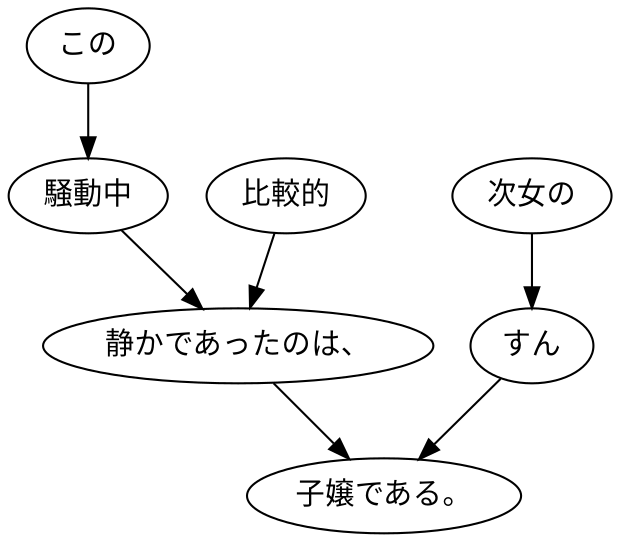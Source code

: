 digraph graph6474 {
	node0 [label="この"];
	node1 [label="騒動中"];
	node2 [label="比較的"];
	node3 [label="静かであったのは、"];
	node4 [label="次女の"];
	node5 [label="すん"];
	node6 [label="子嬢である。"];
	node0 -> node1;
	node1 -> node3;
	node2 -> node3;
	node3 -> node6;
	node4 -> node5;
	node5 -> node6;
}
